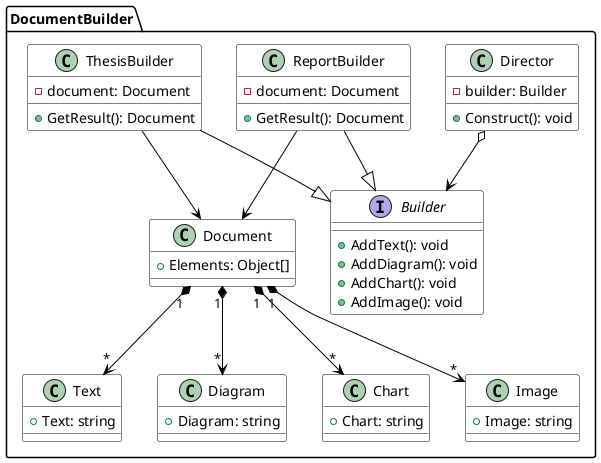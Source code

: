@startuml
package "DocumentBuilder" {
    skinparam class {
        BackgroundColor White
        ArrowColor Black
        BorderColor Black
    }

    class Director {
        -builder: Builder

        +Construct(): void
    }

    interface Builder {
        +AddText(): void
        +AddDiagram(): void
        +AddChart(): void
        +AddImage(): void
    }

    class Document {
        +Elements: Object[]
    }

    class Text {
        +Text: string
    }

    class Diagram {
        +Diagram: string
    }

    class Chart {
        +Chart: string
    }

    class Image {
        +Image: string
    }

    class ReportBuilder {
        -document: Document

        +GetResult(): Document
    }

    class ThesisBuilder {
        -document: Document

        +GetResult(): Document
    }

    Director o--> Builder
    ReportBuilder --|> Builder
    ThesisBuilder --|> Builder
    ReportBuilder --> Document
    ThesisBuilder --> Document
    Document "1" *--> "*" Text
    Document "1" *--> "*" Diagram
    Document "1" *--> "*" Chart
    Document "1" *--> "*" Image
}

@enduml